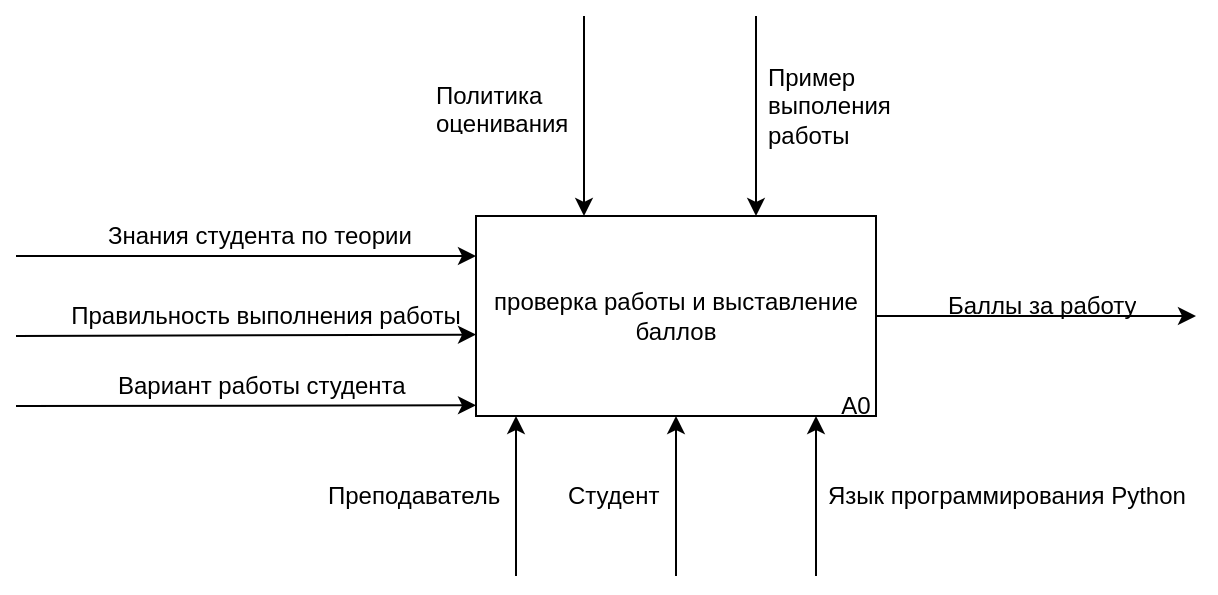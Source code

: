 <mxfile version="24.7.8">
  <diagram name="Страница — 1" id="8MQgsUU7T8KTt1uj-r5n">
    <mxGraphModel dx="875" dy="518" grid="1" gridSize="10" guides="1" tooltips="1" connect="1" arrows="1" fold="1" page="1" pageScale="1" pageWidth="827" pageHeight="1169" math="0" shadow="0">
      <root>
        <mxCell id="0" />
        <mxCell id="1" parent="0" />
        <mxCell id="8myL87L8vesw0dCl9oL9-1" value="проверка работы и выставление&lt;div&gt;баллов&lt;/div&gt;" style="rounded=0;whiteSpace=wrap;html=1;align=center;" parent="1" vertex="1">
          <mxGeometry x="280" y="430" width="200" height="100" as="geometry" />
        </mxCell>
        <mxCell id="8myL87L8vesw0dCl9oL9-2" value="" style="endArrow=classic;html=1;rounded=0;exitX=1;exitY=0.5;exitDx=0;exitDy=0;" parent="1" source="8myL87L8vesw0dCl9oL9-1" edge="1">
          <mxGeometry width="50" height="50" relative="1" as="geometry">
            <mxPoint x="380" y="420" as="sourcePoint" />
            <mxPoint x="640" y="480" as="targetPoint" />
          </mxGeometry>
        </mxCell>
        <mxCell id="8myL87L8vesw0dCl9oL9-3" value="Баллы за работу" style="text;strokeColor=none;fillColor=none;align=left;verticalAlign=middle;spacingLeft=4;spacingRight=4;overflow=hidden;points=[[0,0.5],[1,0.5]];portConstraint=eastwest;rotatable=0;whiteSpace=wrap;html=1;" parent="1" vertex="1">
          <mxGeometry x="510" y="460" width="110" height="30" as="geometry" />
        </mxCell>
        <mxCell id="8myL87L8vesw0dCl9oL9-5" value="" style="endArrow=classic;html=1;rounded=0;entryX=0.25;entryY=0;entryDx=0;entryDy=0;" parent="1" edge="1">
          <mxGeometry width="50" height="50" relative="1" as="geometry">
            <mxPoint x="334" y="330" as="sourcePoint" />
            <mxPoint x="334" y="430" as="targetPoint" />
          </mxGeometry>
        </mxCell>
        <mxCell id="8myL87L8vesw0dCl9oL9-9" value="" style="endArrow=classic;html=1;rounded=0;entryX=0;entryY=0.5;entryDx=0;entryDy=0;" parent="1" edge="1">
          <mxGeometry width="50" height="50" relative="1" as="geometry">
            <mxPoint x="50" y="450" as="sourcePoint" />
            <mxPoint x="280" y="450" as="targetPoint" />
          </mxGeometry>
        </mxCell>
        <mxCell id="8myL87L8vesw0dCl9oL9-10" value="" style="endArrow=classic;html=1;rounded=0;entryX=0;entryY=0.5;entryDx=0;entryDy=0;" parent="1" edge="1">
          <mxGeometry width="50" height="50" relative="1" as="geometry">
            <mxPoint x="50" y="525" as="sourcePoint" />
            <mxPoint x="280" y="524.66" as="targetPoint" />
          </mxGeometry>
        </mxCell>
        <mxCell id="8myL87L8vesw0dCl9oL9-12" value="" style="endArrow=classic;html=1;rounded=0;entryX=0.25;entryY=0;entryDx=0;entryDy=0;" parent="1" edge="1">
          <mxGeometry width="50" height="50" relative="1" as="geometry">
            <mxPoint x="420" y="330" as="sourcePoint" />
            <mxPoint x="420" y="430" as="targetPoint" />
          </mxGeometry>
        </mxCell>
        <mxCell id="8myL87L8vesw0dCl9oL9-13" value="Политика оценивания" style="text;strokeColor=none;fillColor=none;align=left;verticalAlign=middle;spacingLeft=4;spacingRight=4;overflow=hidden;points=[[0,0.5],[1,0.5]];portConstraint=eastwest;rotatable=0;whiteSpace=wrap;html=1;" parent="1" vertex="1">
          <mxGeometry x="254" y="360" width="80" height="30" as="geometry" />
        </mxCell>
        <mxCell id="8myL87L8vesw0dCl9oL9-15" value="Знания студента по теории" style="text;strokeColor=none;fillColor=none;align=left;verticalAlign=middle;spacingLeft=4;spacingRight=4;overflow=hidden;points=[[0,0.5],[1,0.5]];portConstraint=eastwest;rotatable=0;whiteSpace=wrap;html=1;" parent="1" vertex="1">
          <mxGeometry x="90" y="430" width="170" height="20" as="geometry" />
        </mxCell>
        <mxCell id="8myL87L8vesw0dCl9oL9-16" value="Вариант работы студента" style="text;strokeColor=none;fillColor=none;align=left;verticalAlign=middle;spacingLeft=4;spacingRight=4;overflow=hidden;points=[[0,0.5],[1,0.5]];portConstraint=eastwest;rotatable=0;whiteSpace=wrap;html=1;" parent="1" vertex="1">
          <mxGeometry x="95" y="500" width="160" height="30" as="geometry" />
        </mxCell>
        <mxCell id="8myL87L8vesw0dCl9oL9-21" value="" style="endArrow=classic;html=1;rounded=0;entryX=0.25;entryY=1;entryDx=0;entryDy=0;" parent="1" edge="1">
          <mxGeometry width="50" height="50" relative="1" as="geometry">
            <mxPoint x="300" y="610" as="sourcePoint" />
            <mxPoint x="300" y="530" as="targetPoint" />
          </mxGeometry>
        </mxCell>
        <mxCell id="8myL87L8vesw0dCl9oL9-22" value="" style="endArrow=classic;html=1;rounded=0;entryX=0.5;entryY=1;entryDx=0;entryDy=0;" parent="1" target="8myL87L8vesw0dCl9oL9-1" edge="1">
          <mxGeometry width="50" height="50" relative="1" as="geometry">
            <mxPoint x="380" y="610" as="sourcePoint" />
            <mxPoint x="430" y="560" as="targetPoint" />
          </mxGeometry>
        </mxCell>
        <mxCell id="8myL87L8vesw0dCl9oL9-23" value="" style="endArrow=classic;html=1;rounded=0;entryX=0.5;entryY=1;entryDx=0;entryDy=0;" parent="1" edge="1">
          <mxGeometry width="50" height="50" relative="1" as="geometry">
            <mxPoint x="450" y="610" as="sourcePoint" />
            <mxPoint x="450" y="530" as="targetPoint" />
          </mxGeometry>
        </mxCell>
        <mxCell id="8myL87L8vesw0dCl9oL9-24" value="Студент" style="text;strokeColor=none;fillColor=none;align=left;verticalAlign=middle;spacingLeft=4;spacingRight=4;overflow=hidden;points=[[0,0.5],[1,0.5]];portConstraint=eastwest;rotatable=0;whiteSpace=wrap;html=1;" parent="1" vertex="1">
          <mxGeometry x="320" y="560" width="60" height="20" as="geometry" />
        </mxCell>
        <mxCell id="8myL87L8vesw0dCl9oL9-25" value="Преподаватель" style="text;strokeColor=none;fillColor=none;align=left;verticalAlign=middle;spacingLeft=4;spacingRight=4;overflow=hidden;points=[[0,0.5],[1,0.5]];portConstraint=eastwest;rotatable=0;whiteSpace=wrap;html=1;" parent="1" vertex="1">
          <mxGeometry x="200" y="560" width="100" height="20" as="geometry" />
        </mxCell>
        <mxCell id="8myL87L8vesw0dCl9oL9-26" value="Язык программирования Python" style="text;strokeColor=none;fillColor=none;align=left;verticalAlign=middle;spacingLeft=4;spacingRight=4;overflow=hidden;points=[[0,0.5],[1,0.5]];portConstraint=eastwest;rotatable=0;whiteSpace=wrap;html=1;" parent="1" vertex="1">
          <mxGeometry x="450" y="555" width="200" height="30" as="geometry" />
        </mxCell>
        <mxCell id="8myL87L8vesw0dCl9oL9-28" value="Пример выполения работы" style="text;strokeColor=none;fillColor=none;align=left;verticalAlign=middle;spacingLeft=4;spacingRight=4;overflow=hidden;points=[[0,0.5],[1,0.5]];portConstraint=eastwest;rotatable=0;whiteSpace=wrap;html=1;" parent="1" vertex="1">
          <mxGeometry x="420" y="350" width="80" height="50" as="geometry" />
        </mxCell>
        <mxCell id="Zuo_xAcnOjvaM90ZNq4q-1" value="А0" style="text;html=1;align=center;verticalAlign=middle;whiteSpace=wrap;rounded=0;" vertex="1" parent="1">
          <mxGeometry x="460" y="510" width="20" height="30" as="geometry" />
        </mxCell>
        <mxCell id="Zuo_xAcnOjvaM90ZNq4q-2" value="" style="endArrow=classic;html=1;rounded=0;entryX=0;entryY=0.5;entryDx=0;entryDy=0;" edge="1" parent="1">
          <mxGeometry width="50" height="50" relative="1" as="geometry">
            <mxPoint x="50" y="490" as="sourcePoint" />
            <mxPoint x="280" y="489.31" as="targetPoint" />
          </mxGeometry>
        </mxCell>
        <mxCell id="Zuo_xAcnOjvaM90ZNq4q-4" value="Правильность выполнения работы" style="text;html=1;align=center;verticalAlign=middle;whiteSpace=wrap;rounded=0;" vertex="1" parent="1">
          <mxGeometry x="70" y="470" width="210" height="20" as="geometry" />
        </mxCell>
      </root>
    </mxGraphModel>
  </diagram>
</mxfile>

